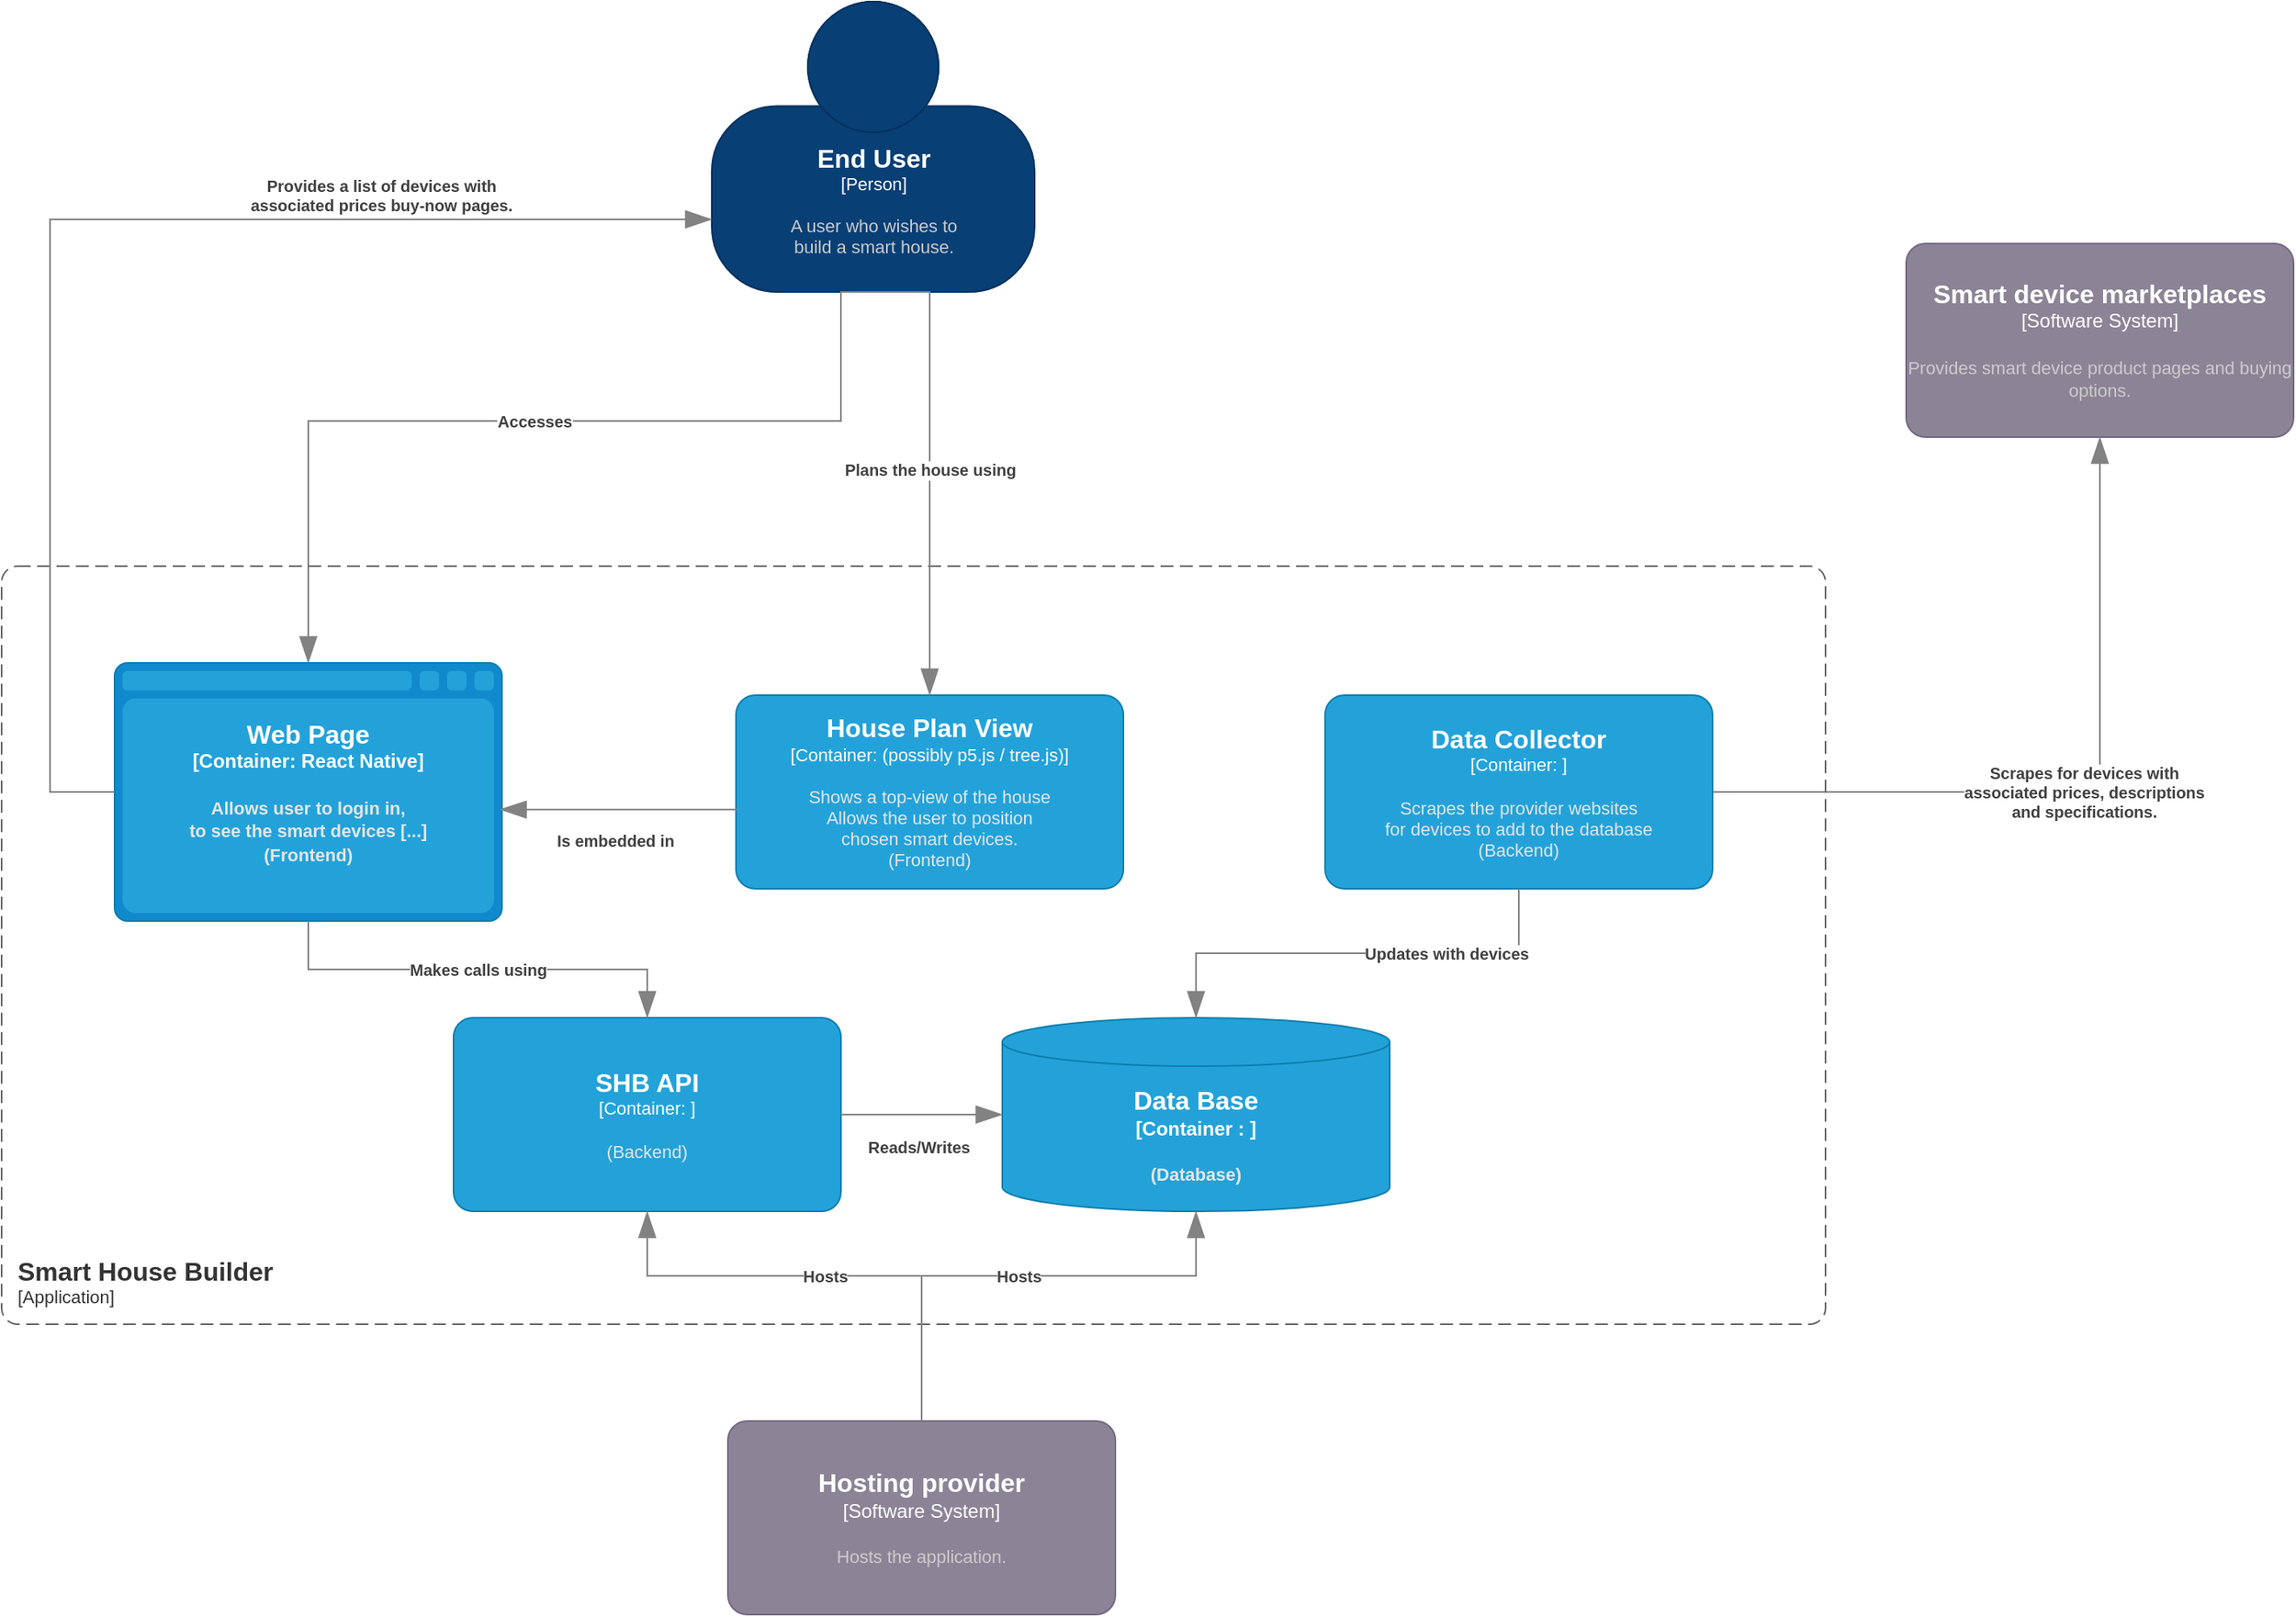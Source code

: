 <mxfile version="17.1.3" type="google"><diagram id="dgWgqqBw_lc5ZC0TstiD" name="Page-1"><mxGraphModel grid="1" gridSize="10" guides="1" tooltips="1" connect="1" arrows="1" page="1" fold="1" pageScale="1" pageWidth="850" pageHeight="1100" math="0" shadow="0"><root><mxCell id="0"/><mxCell id="1" parent="0"/><object placeholders="1" c4Name="End User" c4Type="Person" c4Description="A user who wishes to&#10;build a smart house." label="&lt;font style=&quot;font-size: 16px&quot;&gt;&lt;b&gt;%c4Name%&lt;/b&gt;&lt;/font&gt;&lt;div&gt;[%c4Type%]&lt;/div&gt;&lt;br&gt;&lt;div&gt;&lt;font style=&quot;font-size: 11px&quot;&gt;&lt;font color=&quot;#cccccc&quot;&gt;%c4Description%&lt;/font&gt;&lt;/div&gt;" id="IkP181Giy9GBEY5oTXWU-1"><mxCell style="html=1;fontSize=11;dashed=0;whitespace=wrap;fillColor=#083F75;strokeColor=#06315C;fontColor=#ffffff;shape=mxgraph.c4.person2;align=center;metaEdit=1;points=[[0.5,0,0],[1,0.5,0],[1,0.75,0],[0.75,1,0],[0.5,1,0],[0.25,1,0],[0,0.75,0],[0,0.5,0]];resizable=0;" parent="1" vertex="1"><mxGeometry x="410" y="-140" width="200" height="180" as="geometry"/></mxCell></object><object placeholders="1" c4Type="Relationship" c4Description="Accesses" label="&lt;div style=&quot;text-align: left&quot;&gt;&lt;div style=&quot;text-align: center&quot;&gt;&lt;b&gt;%c4Description%&lt;/b&gt;&lt;/div&gt;" id="IkP181Giy9GBEY5oTXWU-3"><mxCell style="endArrow=blockThin;html=1;fontSize=10;fontColor=#404040;strokeWidth=1;endFill=1;strokeColor=#828282;elbow=vertical;metaEdit=1;endSize=14;startSize=14;jumpStyle=arc;jumpSize=16;rounded=0;edgeStyle=orthogonalEdgeStyle;exitX=0.5;exitY=1;exitDx=0;exitDy=0;exitPerimeter=0;entryX=0.5;entryY=0;entryDx=0;entryDy=0;entryPerimeter=0;" parent="1" source="IkP181Giy9GBEY5oTXWU-1" target="IkP181Giy9GBEY5oTXWU-9" edge="1"><mxGeometry width="240" relative="1" as="geometry"><mxPoint x="160" y="280" as="sourcePoint"/><mxPoint x="510" y="210" as="targetPoint"/><Array as="points"><mxPoint x="490" y="40"/><mxPoint x="490" y="120"/><mxPoint x="160" y="120"/></Array><mxPoint as="offset"/></mxGeometry></mxCell></object><object placeholders="1" c4Name="Smart device marketplaces" c4Type="Software System" c4Description="Provides smart device product pages and buying options." label="&lt;font style=&quot;font-size: 16px&quot;&gt;&lt;b&gt;%c4Name%&lt;/b&gt;&lt;/font&gt;&lt;div&gt;[%c4Type%]&lt;/div&gt;&lt;br&gt;&lt;div&gt;&lt;font style=&quot;font-size: 11px&quot;&gt;&lt;font color=&quot;#cccccc&quot;&gt;%c4Description%&lt;/font&gt;&lt;/div&gt;" id="IkP181Giy9GBEY5oTXWU-4"><mxCell style="rounded=1;whiteSpace=wrap;html=1;labelBackgroundColor=none;fillColor=#8C8496;fontColor=#ffffff;align=center;arcSize=10;strokeColor=#736782;metaEdit=1;resizable=0;points=[[0.25,0,0],[0.5,0,0],[0.75,0,0],[1,0.25,0],[1,0.5,0],[1,0.75,0],[0.75,1,0],[0.5,1,0],[0.25,1,0],[0,0.75,0],[0,0.5,0],[0,0.25,0]];" parent="1" vertex="1"><mxGeometry x="1150" y="10" width="240" height="120" as="geometry"/></mxCell></object><object placeholders="1" c4Type="Relationship" c4Description="Scrapes for devices with&#10;associated prices, descriptions&#10;and specifications. " label="&lt;div style=&quot;text-align: left&quot;&gt;&lt;div style=&quot;text-align: center&quot;&gt;&lt;b&gt;%c4Description%&lt;/b&gt;&lt;/div&gt;" id="IkP181Giy9GBEY5oTXWU-5"><mxCell style="endArrow=blockThin;html=1;fontSize=10;fontColor=#404040;strokeWidth=1;endFill=1;strokeColor=#828282;elbow=vertical;metaEdit=1;endSize=14;startSize=14;jumpStyle=arc;jumpSize=16;rounded=0;edgeStyle=orthogonalEdgeStyle;exitX=1;exitY=0.5;exitDx=0;exitDy=0;exitPerimeter=0;entryX=0.5;entryY=1;entryDx=0;entryDy=0;entryPerimeter=0;" parent="1" source="IkP181Giy9GBEY5oTXWU-14" target="IkP181Giy9GBEY5oTXWU-4" edge="1"><mxGeometry width="240" relative="1" as="geometry"><mxPoint x="10" y="220" as="sourcePoint"/><mxPoint x="1420" y="270" as="targetPoint"/></mxGeometry></mxCell></object><object placeholders="1" c4Name="Hosting provider" c4Type="Software System" c4Description="Hosts the application." label="&lt;font style=&quot;font-size: 16px&quot;&gt;&lt;b&gt;%c4Name%&lt;/b&gt;&lt;/font&gt;&lt;div&gt;[%c4Type%]&lt;/div&gt;&lt;br&gt;&lt;div&gt;&lt;font style=&quot;font-size: 11px&quot;&gt;&lt;font color=&quot;#cccccc&quot;&gt;%c4Description%&lt;/font&gt;&lt;/div&gt;" id="IkP181Giy9GBEY5oTXWU-6"><mxCell style="rounded=1;whiteSpace=wrap;html=1;labelBackgroundColor=none;fillColor=#8C8496;fontColor=#ffffff;align=center;arcSize=10;strokeColor=#736782;metaEdit=1;resizable=0;points=[[0.25,0,0],[0.5,0,0],[0.75,0,0],[1,0.25,0],[1,0.5,0],[1,0.75,0],[0.75,1,0],[0.5,1,0],[0.25,1,0],[0,0.75,0],[0,0.5,0],[0,0.25,0]];" parent="1" vertex="1"><mxGeometry x="420" y="740" width="240" height="120" as="geometry"/></mxCell></object><object placeholders="1" c4Name="Smart House Builder" c4Type="SystemScopeBoundary" c4Application="Application" label="&lt;font style=&quot;font-size: 16px&quot;&gt;&lt;b&gt;&lt;div style=&quot;text-align: left&quot;&gt;%c4Name%&lt;/div&gt;&lt;/b&gt;&lt;/font&gt;&lt;div style=&quot;text-align: left&quot;&gt;[%c4Application%]&lt;/div&gt;" id="IkP181Giy9GBEY5oTXWU-8"><mxCell style="rounded=1;fontSize=11;whiteSpace=wrap;html=1;dashed=1;arcSize=20;fillColor=none;strokeColor=#666666;fontColor=#333333;labelBackgroundColor=none;align=left;verticalAlign=bottom;labelBorderColor=none;spacingTop=0;spacing=10;dashPattern=8 4;metaEdit=1;rotatable=0;perimeter=rectanglePerimeter;noLabel=0;labelPadding=0;allowArrows=0;connectable=0;expand=0;recursiveResize=0;editable=1;pointerEvents=0;absoluteArcSize=1;points=[[0.25,0,0],[0.5,0,0],[0.75,0,0],[1,0.25,0],[1,0.5,0],[1,0.75,0],[0.75,1,0],[0.5,1,0],[0.25,1,0],[0,0.75,0],[0,0.5,0],[0,0.25,0]];" parent="1" vertex="1"><mxGeometry x="-30" y="210" width="1130" height="470" as="geometry"/></mxCell></object><object placeholders="1" c4Type="Web Page" c4Container="Container" c4Technology="React Native" c4Description="Allows user to login in, &#10;to see the smart devices [...]&#10;(Frontend)" label="&lt;font style=&quot;font-size: 16px&quot;&gt;&lt;b&gt;%c4Type%&lt;/font&gt;&lt;div&gt;[%c4Container%:&amp;nbsp;%c4Technology%]&lt;/div&gt;&lt;br&gt;&lt;div&gt;&lt;font style=&quot;font-size: 11px&quot;&gt;&lt;font color=&quot;#E6E6E6&quot;&gt;%c4Description%&lt;/font&gt;&lt;/div&gt;" id="IkP181Giy9GBEY5oTXWU-9"><mxCell style="shape=mxgraph.c4.webBrowserContainer;whiteSpace=wrap;html=1;boundedLbl=1;rounded=0;labelBackgroundColor=none;fillColor=#118ACD;fontSize=12;fontColor=#ffffff;align=center;strokeColor=#0E7DAD;metaEdit=1;points=[[0.5,0,0],[1,0.25,0],[1,0.5,0],[1,0.75,0],[0.5,1,0],[0,0.75,0],[0,0.5,0],[0,0.25,0]];resizable=0;" parent="1" vertex="1"><mxGeometry x="40" y="270" width="240" height="160" as="geometry"/></mxCell></object><object placeholders="1" c4Name="House Plan View" c4Type="Container" c4Technology="(possibly p5.js / tree.js)" c4Description="Shows a top-view of the house&#10;Allows the user to position&#10;chosen smart devices.&#10;(Frontend)" label="&lt;font style=&quot;font-size: 16px&quot;&gt;&lt;b&gt;%c4Name%&lt;/b&gt;&lt;/font&gt;&lt;div&gt;[%c4Type%: %c4Technology%]&lt;/div&gt;&lt;br&gt;&lt;div&gt;&lt;font style=&quot;font-size: 11px&quot;&gt;&lt;font color=&quot;#E6E6E6&quot;&gt;%c4Description%&lt;/font&gt;&lt;/div&gt;" id="IkP181Giy9GBEY5oTXWU-10"><mxCell style="rounded=1;whiteSpace=wrap;html=1;fontSize=11;labelBackgroundColor=none;fillColor=#23A2D9;fontColor=#ffffff;align=center;arcSize=10;strokeColor=#0E7DAD;metaEdit=1;resizable=0;points=[[0.25,0,0],[0.5,0,0],[0.75,0,0],[1,0.25,0],[1,0.5,0],[1,0.75,0],[0.75,1,0],[0.5,1,0],[0.25,1,0],[0,0.75,0],[0,0.5,0],[0,0.25,0]];" parent="1" vertex="1"><mxGeometry x="425" y="290" width="240" height="120" as="geometry"/></mxCell></object><object placeholders="1" c4Type="Data Base" c4Container="Container " c4Technology="" c4Description="(Database)" label="&lt;font style=&quot;font-size: 16px&quot;&gt;&lt;b&gt;%c4Type%&lt;/font&gt;&lt;div&gt;[%c4Container%:&amp;nbsp;%c4Technology%]&lt;/div&gt;&lt;br&gt;&lt;div&gt;&lt;font style=&quot;font-size: 11px&quot;&gt;&lt;font color=&quot;#E6E6E6&quot;&gt;%c4Description%&lt;/font&gt;&lt;/div&gt;" id="IkP181Giy9GBEY5oTXWU-12"><mxCell style="shape=cylinder3;size=15;whiteSpace=wrap;html=1;boundedLbl=1;rounded=0;labelBackgroundColor=none;fillColor=#23A2D9;fontSize=12;fontColor=#ffffff;align=center;strokeColor=#0E7DAD;metaEdit=1;points=[[0.5,0,0],[1,0.25,0],[1,0.5,0],[1,0.75,0],[0.5,1,0],[0,0.75,0],[0,0.5,0],[0,0.25,0]];resizable=0;" parent="1" vertex="1"><mxGeometry x="590" y="490" width="240" height="120" as="geometry"/></mxCell></object><object placeholders="1" c4Name="SHB API" c4Type="Container" c4Technology="" c4Description="(Backend)" label="&lt;font style=&quot;font-size: 16px&quot;&gt;&lt;b&gt;%c4Name%&lt;/b&gt;&lt;/font&gt;&lt;div&gt;[%c4Type%: %c4Technology%]&lt;/div&gt;&lt;br&gt;&lt;div&gt;&lt;font style=&quot;font-size: 11px&quot;&gt;&lt;font color=&quot;#E6E6E6&quot;&gt;%c4Description%&lt;/font&gt;&lt;/div&gt;" id="IkP181Giy9GBEY5oTXWU-13"><mxCell style="rounded=1;whiteSpace=wrap;html=1;fontSize=11;labelBackgroundColor=none;fillColor=#23A2D9;fontColor=#ffffff;align=center;arcSize=10;strokeColor=#0E7DAD;metaEdit=1;resizable=0;points=[[0.25,0,0],[0.5,0,0],[0.75,0,0],[1,0.25,0],[1,0.5,0],[1,0.75,0],[0.75,1,0],[0.5,1,0],[0.25,1,0],[0,0.75,0],[0,0.5,0],[0,0.25,0]];" parent="1" vertex="1"><mxGeometry x="250" y="490" width="240" height="120" as="geometry"/></mxCell></object><object placeholders="1" c4Name="Data Collector" c4Type="Container" c4Technology="" c4Description="Scrapes the provider websites &#10;for devices to add to the database&#10;(Backend)" label="&lt;font style=&quot;font-size: 16px&quot;&gt;&lt;b&gt;%c4Name%&lt;/b&gt;&lt;/font&gt;&lt;div&gt;[%c4Type%: %c4Technology%]&lt;/div&gt;&lt;br&gt;&lt;div&gt;&lt;font style=&quot;font-size: 11px&quot;&gt;&lt;font color=&quot;#E6E6E6&quot;&gt;%c4Description%&lt;/font&gt;&lt;/div&gt;" id="IkP181Giy9GBEY5oTXWU-14"><mxCell style="rounded=1;whiteSpace=wrap;html=1;fontSize=11;labelBackgroundColor=none;fillColor=#23A2D9;fontColor=#ffffff;align=center;arcSize=10;strokeColor=#0E7DAD;metaEdit=1;resizable=0;points=[[0.25,0,0],[0.5,0,0],[0.75,0,0],[1,0.25,0],[1,0.5,0],[1,0.75,0],[0.75,1,0],[0.5,1,0],[0.25,1,0],[0,0.75,0],[0,0.5,0],[0,0.25,0]];" parent="1" vertex="1"><mxGeometry x="790" y="290" width="240" height="120" as="geometry"/></mxCell></object><object placeholders="1" c4Type="Relationship" c4Description="Updates with devices" label="&lt;div style=&quot;text-align: left&quot;&gt;&lt;div style=&quot;text-align: center&quot;&gt;&lt;b&gt;%c4Description%&lt;/b&gt;&lt;/div&gt;" id="IkP181Giy9GBEY5oTXWU-15"><mxCell style="endArrow=blockThin;html=1;fontSize=10;fontColor=#404040;strokeWidth=1;endFill=1;strokeColor=#828282;elbow=vertical;metaEdit=1;endSize=14;startSize=14;jumpStyle=arc;jumpSize=16;rounded=0;edgeStyle=orthogonalEdgeStyle;exitX=0.5;exitY=1;exitDx=0;exitDy=0;exitPerimeter=0;entryX=0.5;entryY=0;entryDx=0;entryDy=0;entryPerimeter=0;" parent="1" source="IkP181Giy9GBEY5oTXWU-14" target="IkP181Giy9GBEY5oTXWU-12" edge="1"><mxGeometry x="-0.391" width="240" relative="1" as="geometry"><mxPoint x="840" y="470" as="sourcePoint"/><mxPoint x="1080" y="470" as="targetPoint"/><mxPoint as="offset"/></mxGeometry></mxCell></object><object placeholders="1" c4Type="Relationship" c4Description="Plans the house using" label="&lt;div style=&quot;text-align: left&quot;&gt;&lt;div style=&quot;text-align: center&quot;&gt;&lt;b&gt;%c4Description%&lt;/b&gt;&lt;/div&gt;" id="IkP181Giy9GBEY5oTXWU-16"><mxCell style="endArrow=blockThin;html=1;fontSize=10;fontColor=#404040;strokeWidth=1;endFill=1;strokeColor=#828282;elbow=vertical;metaEdit=1;endSize=14;startSize=14;jumpStyle=arc;jumpSize=16;rounded=0;edgeStyle=orthogonalEdgeStyle;exitX=0.5;exitY=1;exitDx=0;exitDy=0;exitPerimeter=0;entryX=0.5;entryY=0;entryDx=0;entryDy=0;entryPerimeter=0;" parent="1" source="IkP181Giy9GBEY5oTXWU-1" target="IkP181Giy9GBEY5oTXWU-10" edge="1"><mxGeometry x="0.018" width="240" relative="1" as="geometry"><mxPoint x="440" y="270" as="sourcePoint"/><mxPoint x="680" y="270" as="targetPoint"/><mxPoint as="offset"/><Array as="points"><mxPoint x="545" y="40"/></Array></mxGeometry></mxCell></object><object placeholders="1" c4Type="Relationship" c4Description="Provides a list of devices with&#10;associated prices buy-now pages." label="&lt;div style=&quot;text-align: left&quot;&gt;&lt;div style=&quot;text-align: center&quot;&gt;&lt;b&gt;%c4Description%&lt;/b&gt;&lt;/div&gt;" id="IkP181Giy9GBEY5oTXWU-17"><mxCell style="endArrow=blockThin;html=1;fontSize=10;fontColor=#404040;strokeWidth=1;endFill=1;strokeColor=#828282;elbow=vertical;metaEdit=1;endSize=14;startSize=14;jumpStyle=arc;jumpSize=16;rounded=0;edgeStyle=orthogonalEdgeStyle;entryX=0;entryY=0.75;entryDx=0;entryDy=0;entryPerimeter=0;exitX=0;exitY=0.5;exitDx=0;exitDy=0;exitPerimeter=0;" parent="1" source="IkP181Giy9GBEY5oTXWU-9" target="IkP181Giy9GBEY5oTXWU-1" edge="1"><mxGeometry x="0.49" y="15" width="240" relative="1" as="geometry"><mxPoint x="-10" y="30" as="sourcePoint"/><mxPoint x="230" y="30" as="targetPoint"/><mxPoint as="offset"/><Array as="points"><mxPoint y="350"/><mxPoint y="-5"/></Array></mxGeometry></mxCell></object><object placeholders="1" c4Type="Relationship" c4Description="Reads/Writes" label="&lt;div style=&quot;text-align: left&quot;&gt;&lt;div style=&quot;text-align: center&quot;&gt;&lt;b&gt;%c4Description%&lt;/b&gt;&lt;/div&gt;" id="IkP181Giy9GBEY5oTXWU-18"><mxCell style="endArrow=blockThin;html=1;fontSize=10;fontColor=#404040;strokeWidth=1;endFill=1;strokeColor=#828282;elbow=vertical;metaEdit=1;endSize=14;startSize=14;jumpStyle=arc;jumpSize=16;rounded=0;edgeStyle=orthogonalEdgeStyle;exitX=1;exitY=0.5;exitDx=0;exitDy=0;exitPerimeter=0;entryX=0;entryY=0.5;entryDx=0;entryDy=0;entryPerimeter=0;" parent="1" source="IkP181Giy9GBEY5oTXWU-13" target="IkP181Giy9GBEY5oTXWU-12" edge="1"><mxGeometry x="-0.037" y="-20" width="240" relative="1" as="geometry"><mxPoint x="420" y="630" as="sourcePoint"/><mxPoint x="660" y="630" as="targetPoint"/><mxPoint as="offset"/></mxGeometry></mxCell></object><object placeholders="1" c4Type="Relationship" c4Description="Is embedded in" label="&lt;div style=&quot;text-align: left&quot;&gt;&lt;div style=&quot;text-align: center&quot;&gt;&lt;b&gt;%c4Description%&lt;/b&gt;&lt;/div&gt;" id="IkP181Giy9GBEY5oTXWU-25"><mxCell style="endArrow=blockThin;html=1;fontSize=10;fontColor=#404040;strokeWidth=1;endFill=1;strokeColor=#828282;elbow=vertical;metaEdit=1;endSize=14;startSize=14;jumpStyle=arc;jumpSize=16;rounded=0;edgeStyle=orthogonalEdgeStyle;exitX=0.005;exitY=0.591;exitDx=0;exitDy=0;exitPerimeter=0;entryX=0.995;entryY=0.568;entryDx=0;entryDy=0;entryPerimeter=0;" parent="1" source="IkP181Giy9GBEY5oTXWU-10" target="IkP181Giy9GBEY5oTXWU-9" edge="1"><mxGeometry x="0.034" y="19" width="240" relative="1" as="geometry"><mxPoint x="460" y="450" as="sourcePoint"/><mxPoint x="340" y="410" as="targetPoint"/><mxPoint as="offset"/></mxGeometry></mxCell></object><object placeholders="1" c4Type="Relationship" c4Description="Makes calls using" label="&lt;div style=&quot;text-align: left&quot;&gt;&lt;div style=&quot;text-align: center&quot;&gt;&lt;b&gt;%c4Description%&lt;/b&gt;&lt;/div&gt;" id="JAVe8MgFpwRpHfwIf3IC-5"><mxCell style="endArrow=blockThin;html=1;fontSize=10;fontColor=#404040;strokeWidth=1;endFill=1;strokeColor=#828282;elbow=vertical;metaEdit=1;endSize=14;startSize=14;jumpStyle=arc;jumpSize=16;rounded=0;edgeStyle=orthogonalEdgeStyle;exitX=0.5;exitY=1;exitDx=0;exitDy=0;exitPerimeter=0;entryX=0.5;entryY=0;entryDx=0;entryDy=0;entryPerimeter=0;" edge="1" parent="1" source="IkP181Giy9GBEY5oTXWU-9" target="IkP181Giy9GBEY5oTXWU-13"><mxGeometry width="240" relative="1" as="geometry"><mxPoint x="170" y="490" as="sourcePoint"/><mxPoint x="410" y="490" as="targetPoint"/></mxGeometry></mxCell></object><object placeholders="1" c4Type="Relationship" c4Description="Hosts" label="&lt;div style=&quot;text-align: left&quot;&gt;&lt;div style=&quot;text-align: center&quot;&gt;&lt;b&gt;%c4Description%&lt;/b&gt;&lt;/div&gt;" id="JAVe8MgFpwRpHfwIf3IC-9"><mxCell style="endArrow=blockThin;html=1;fontSize=10;fontColor=#404040;strokeWidth=1;endFill=1;strokeColor=#828282;elbow=vertical;metaEdit=1;endSize=14;startSize=14;jumpStyle=arc;jumpSize=16;rounded=0;edgeStyle=orthogonalEdgeStyle;exitX=0.5;exitY=0;exitDx=0;exitDy=0;exitPerimeter=0;entryX=0.5;entryY=1;entryDx=0;entryDy=0;entryPerimeter=0;" edge="1" parent="1" source="IkP181Giy9GBEY5oTXWU-6" target="IkP181Giy9GBEY5oTXWU-12"><mxGeometry width="240" relative="1" as="geometry"><mxPoint x="550" y="730" as="sourcePoint"/><mxPoint x="790" y="730" as="targetPoint"/><Array as="points"><mxPoint x="540" y="650"/><mxPoint x="710" y="650"/></Array></mxGeometry></mxCell></object><object placeholders="1" c4Type="Relationship" c4Description="Hosts" label="&lt;div style=&quot;text-align: left&quot;&gt;&lt;div style=&quot;text-align: center&quot;&gt;&lt;b&gt;%c4Description%&lt;/b&gt;&lt;/div&gt;" id="JAVe8MgFpwRpHfwIf3IC-10"><mxCell style="endArrow=blockThin;html=1;fontSize=10;fontColor=#404040;strokeWidth=1;endFill=1;strokeColor=#828282;elbow=vertical;metaEdit=1;endSize=14;startSize=14;jumpStyle=arc;jumpSize=16;rounded=0;edgeStyle=orthogonalEdgeStyle;exitX=0.5;exitY=0;exitDx=0;exitDy=0;exitPerimeter=0;entryX=0.5;entryY=1;entryDx=0;entryDy=0;entryPerimeter=0;" edge="1" parent="1" source="IkP181Giy9GBEY5oTXWU-6" target="IkP181Giy9GBEY5oTXWU-13"><mxGeometry width="240" relative="1" as="geometry"><mxPoint x="460" y="670" as="sourcePoint"/><mxPoint x="700" y="670" as="targetPoint"/><Array as="points"><mxPoint x="540" y="650"/><mxPoint x="370" y="650"/></Array></mxGeometry></mxCell></object></root></mxGraphModel></diagram></mxfile>